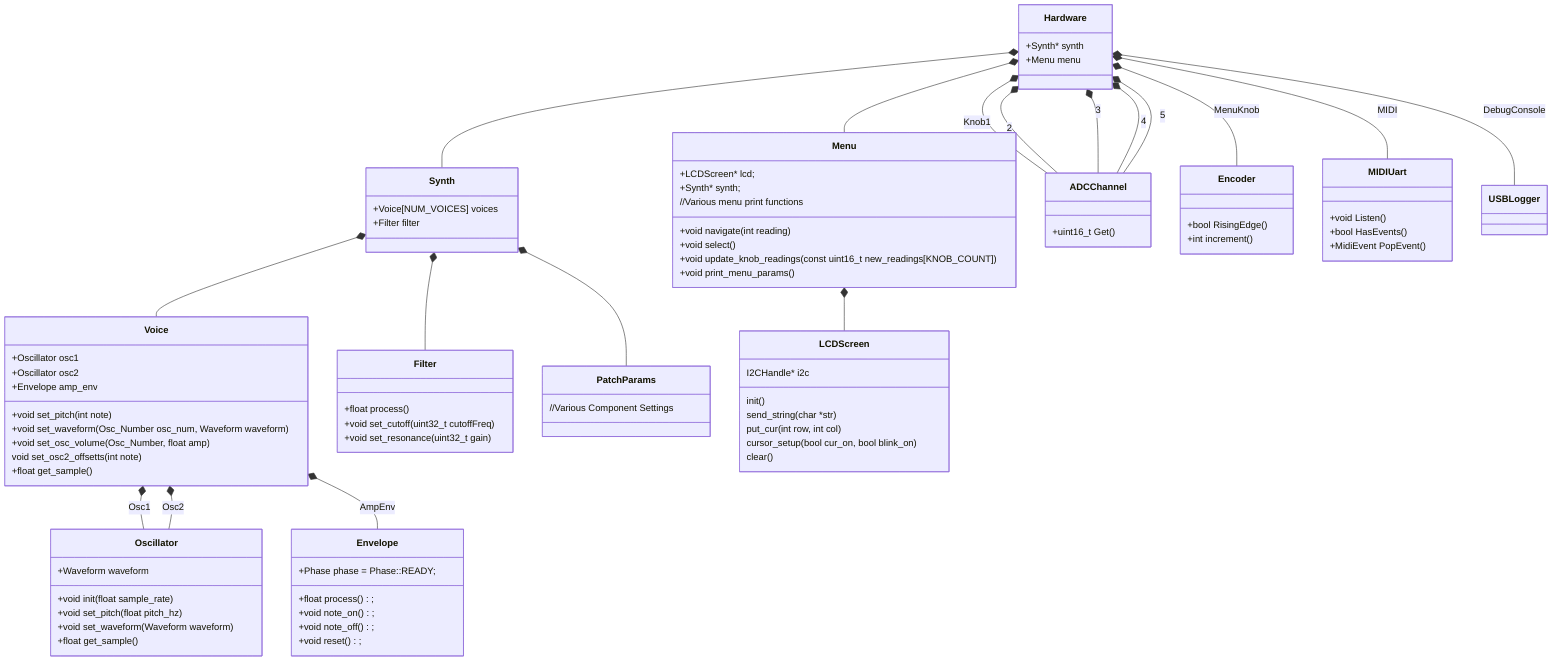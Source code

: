 classDiagram
Hardware *-- Synth
Hardware *-- Menu
Hardware *-- ADCChannel : Knob1
Hardware *-- ADCChannel : 2
Hardware *-- ADCChannel : 3
Hardware *-- ADCChannel : 4
Hardware *-- ADCChannel : 5
Hardware *-- Encoder : MenuKnob
Hardware *-- MIDIUart : MIDI
Hardware *-- USBLogger : DebugConsole

Synth *-- Voice
Synth *-- Filter
Synth *-- PatchParams
Voice *-- Oscillator : Osc1
Voice *-- Oscillator : Osc2
Voice *-- Envelope : AmpEnv
Menu *-- LCDScreen

class Synth{
    +Voice[NUM_VOICES] voices
    +Filter filter
}

class Filter{
    +float process()
    +void set_cutoff(uint32_t cutoffFreq)
    +void set_resonance(uint32_t gain)
}

class PatchParams{
    //Various Component Settings
}

class Voice{
    +Oscillator osc1
    +Oscillator osc2
    +Envelope amp_env
    +void set_pitch(int note)
    +void set_waveform(Osc_Number osc_num, Waveform waveform)
    +void set_osc_volume(Osc_Number, float amp)
    void set_osc2_offsetts(int note)
    +float get_sample()
}

class Envelope{
    +Phase phase = Phase::READY;
    +float process();
    +void note_on();
    +void note_off();
    +void reset();
}

class Oscillator{
    +Waveform waveform
    +void init(float sample_rate)
    +void set_pitch(float pitch_hz)
    +void set_waveform(Waveform waveform)
    +float get_sample()
}

class Hardware{
    +Synth* synth
    +Menu  menu
}

class ADCChannel{
    +uint16_t Get()
}

class Menu{
    +LCDScreen* lcd;
    +Synth* synth;
    +void navigate(int reading)
    +void select()
    +void update_knob_readings(const uint16_t new_readings[KNOB_COUNT])
    +void print_menu_params()
    //Various menu print functions
}

class LCDScreen{
    I2CHandle* i2c
    init()
    send_string (char *str)
    put_cur(int row, int col) 
    cursor_setup(bool cur_on, bool blink_on)
    clear()
}

class Encoder{
    +bool RisingEdge()
    +int increment()
}

class MIDIUart{
    +void Listen()
    +bool HasEvents()
    +MidiEvent PopEvent()
}
